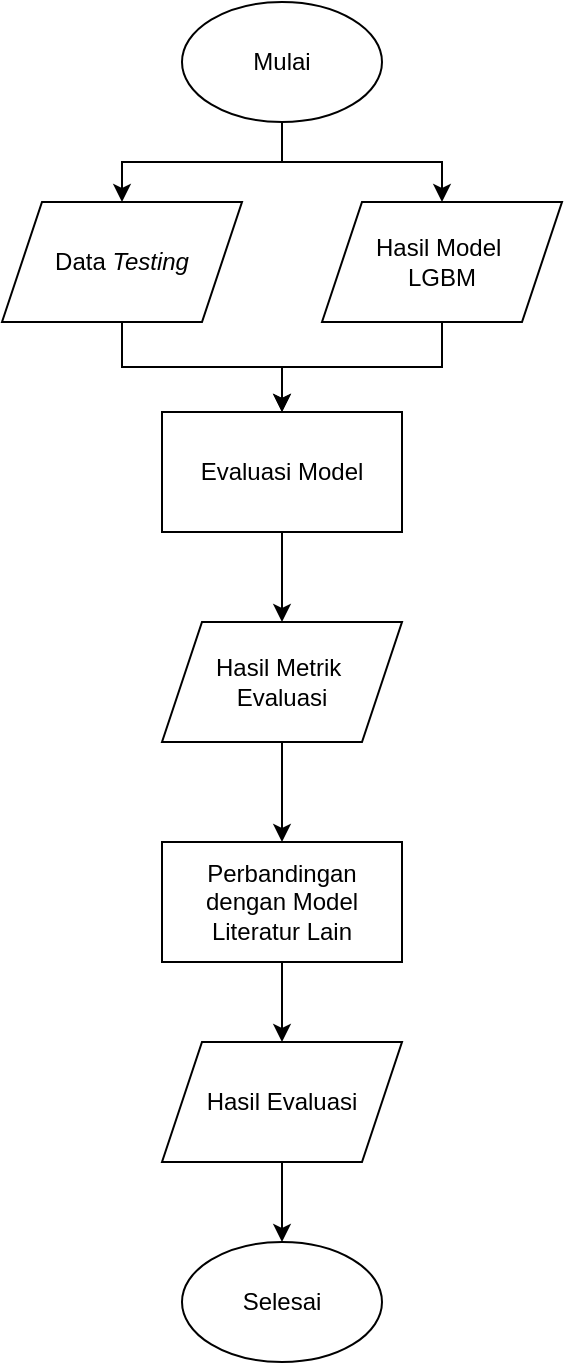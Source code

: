 <mxfile version="27.0.9">
  <diagram name="Page-1" id="fJQKvYSDg5BPfoZSww_d">
    <mxGraphModel dx="872" dy="529" grid="1" gridSize="10" guides="1" tooltips="1" connect="1" arrows="1" fold="1" page="1" pageScale="1" pageWidth="827" pageHeight="1169" math="0" shadow="0">
      <root>
        <mxCell id="0" />
        <mxCell id="1" parent="0" />
        <mxCell id="E9fjUXzIlTnjdSZBnWGk-3" style="edgeStyle=orthogonalEdgeStyle;rounded=0;orthogonalLoop=1;jettySize=auto;html=1;" parent="1" source="E9fjUXzIlTnjdSZBnWGk-1" target="E9fjUXzIlTnjdSZBnWGk-2" edge="1">
          <mxGeometry relative="1" as="geometry" />
        </mxCell>
        <mxCell id="E9fjUXzIlTnjdSZBnWGk-32" value="" style="edgeStyle=orthogonalEdgeStyle;rounded=0;orthogonalLoop=1;jettySize=auto;html=1;" parent="1" source="E9fjUXzIlTnjdSZBnWGk-1" target="E9fjUXzIlTnjdSZBnWGk-30" edge="1">
          <mxGeometry relative="1" as="geometry" />
        </mxCell>
        <mxCell id="E9fjUXzIlTnjdSZBnWGk-1" value="Mulai" style="ellipse;whiteSpace=wrap;html=1;" parent="1" vertex="1">
          <mxGeometry x="470" y="380" width="100" height="60" as="geometry" />
        </mxCell>
        <mxCell id="E9fjUXzIlTnjdSZBnWGk-33" value="" style="edgeStyle=orthogonalEdgeStyle;rounded=0;orthogonalLoop=1;jettySize=auto;html=1;" parent="1" source="E9fjUXzIlTnjdSZBnWGk-2" target="E9fjUXzIlTnjdSZBnWGk-6" edge="1">
          <mxGeometry relative="1" as="geometry" />
        </mxCell>
        <mxCell id="E9fjUXzIlTnjdSZBnWGk-2" value="Data &lt;i&gt;Testing&lt;/i&gt;" style="shape=parallelogram;perimeter=parallelogramPerimeter;whiteSpace=wrap;html=1;fixedSize=1;" parent="1" vertex="1">
          <mxGeometry x="380" y="480" width="120" height="60" as="geometry" />
        </mxCell>
        <mxCell id="jkojhKU7U4NxMF52BaZX-1" value="" style="edgeStyle=orthogonalEdgeStyle;rounded=0;orthogonalLoop=1;jettySize=auto;html=1;" edge="1" parent="1" source="E9fjUXzIlTnjdSZBnWGk-6" target="E9fjUXzIlTnjdSZBnWGk-35">
          <mxGeometry relative="1" as="geometry" />
        </mxCell>
        <mxCell id="E9fjUXzIlTnjdSZBnWGk-6" value="Evaluasi Model" style="rounded=0;whiteSpace=wrap;html=1;" parent="1" vertex="1">
          <mxGeometry x="460" y="585" width="120" height="60" as="geometry" />
        </mxCell>
        <mxCell id="E9fjUXzIlTnjdSZBnWGk-19" value="Selesai" style="ellipse;whiteSpace=wrap;html=1;" parent="1" vertex="1">
          <mxGeometry x="470" y="1000" width="100" height="60" as="geometry" />
        </mxCell>
        <mxCell id="E9fjUXzIlTnjdSZBnWGk-34" value="" style="edgeStyle=orthogonalEdgeStyle;rounded=0;orthogonalLoop=1;jettySize=auto;html=1;" parent="1" source="E9fjUXzIlTnjdSZBnWGk-30" target="E9fjUXzIlTnjdSZBnWGk-6" edge="1">
          <mxGeometry relative="1" as="geometry" />
        </mxCell>
        <mxCell id="E9fjUXzIlTnjdSZBnWGk-30" value="Hasil Model&amp;nbsp;&lt;div&gt;LGBM&lt;/div&gt;" style="shape=parallelogram;perimeter=parallelogramPerimeter;whiteSpace=wrap;html=1;fixedSize=1;" parent="1" vertex="1">
          <mxGeometry x="540" y="480" width="120" height="60" as="geometry" />
        </mxCell>
        <mxCell id="-kSj5SMyIRkbDONV1sY4-3" value="" style="edgeStyle=orthogonalEdgeStyle;rounded=0;orthogonalLoop=1;jettySize=auto;html=1;" parent="1" source="E9fjUXzIlTnjdSZBnWGk-35" target="-kSj5SMyIRkbDONV1sY4-1" edge="1">
          <mxGeometry relative="1" as="geometry" />
        </mxCell>
        <mxCell id="E9fjUXzIlTnjdSZBnWGk-35" value="Hasil Metrik&amp;nbsp;&lt;div&gt;Evaluasi&lt;/div&gt;" style="shape=parallelogram;perimeter=parallelogramPerimeter;whiteSpace=wrap;html=1;fixedSize=1;" parent="1" vertex="1">
          <mxGeometry x="460" y="690" width="120" height="60" as="geometry" />
        </mxCell>
        <mxCell id="-kSj5SMyIRkbDONV1sY4-7" value="" style="edgeStyle=orthogonalEdgeStyle;rounded=0;orthogonalLoop=1;jettySize=auto;html=1;" parent="1" source="-kSj5SMyIRkbDONV1sY4-1" target="-kSj5SMyIRkbDONV1sY4-6" edge="1">
          <mxGeometry relative="1" as="geometry" />
        </mxCell>
        <mxCell id="-kSj5SMyIRkbDONV1sY4-1" value="Perbandingan dengan Model Literatur Lain" style="rounded=0;whiteSpace=wrap;html=1;" parent="1" vertex="1">
          <mxGeometry x="460" y="800" width="120" height="60" as="geometry" />
        </mxCell>
        <mxCell id="-kSj5SMyIRkbDONV1sY4-8" value="" style="edgeStyle=orthogonalEdgeStyle;rounded=0;orthogonalLoop=1;jettySize=auto;html=1;" parent="1" source="-kSj5SMyIRkbDONV1sY4-6" target="E9fjUXzIlTnjdSZBnWGk-19" edge="1">
          <mxGeometry relative="1" as="geometry" />
        </mxCell>
        <mxCell id="-kSj5SMyIRkbDONV1sY4-6" value="Hasil Evaluasi" style="shape=parallelogram;perimeter=parallelogramPerimeter;whiteSpace=wrap;html=1;fixedSize=1;" parent="1" vertex="1">
          <mxGeometry x="460" y="900" width="120" height="60" as="geometry" />
        </mxCell>
      </root>
    </mxGraphModel>
  </diagram>
</mxfile>
